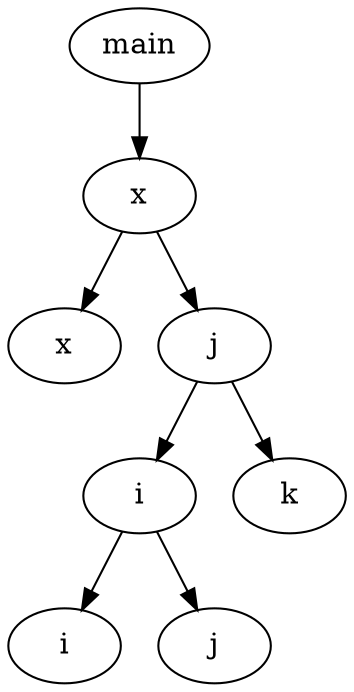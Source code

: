 digraph grafo {
  140687976710720 [ label="main" ];
  140687976710720 -> 140687975662864;
  140687975662864 [ label="x" ];
  140687975662864 -> 140687975662944;
  140687975662944 [ label="x" ];
  140687975662864 -> 140687975662704;
  140687975662704 [ label="j" ];
  140687975662704 -> 140687975662384;
  140687975662384 [ label="i" ];
  140687975662384 -> 140687974619472;
  140687974619472 [ label="i" ];
  140687975662384 -> 140687975662240;
  140687975662240 [ label="j" ];
  140687975662704 -> 140687975662560;
  140687975662560 [ label="k" ];
}
